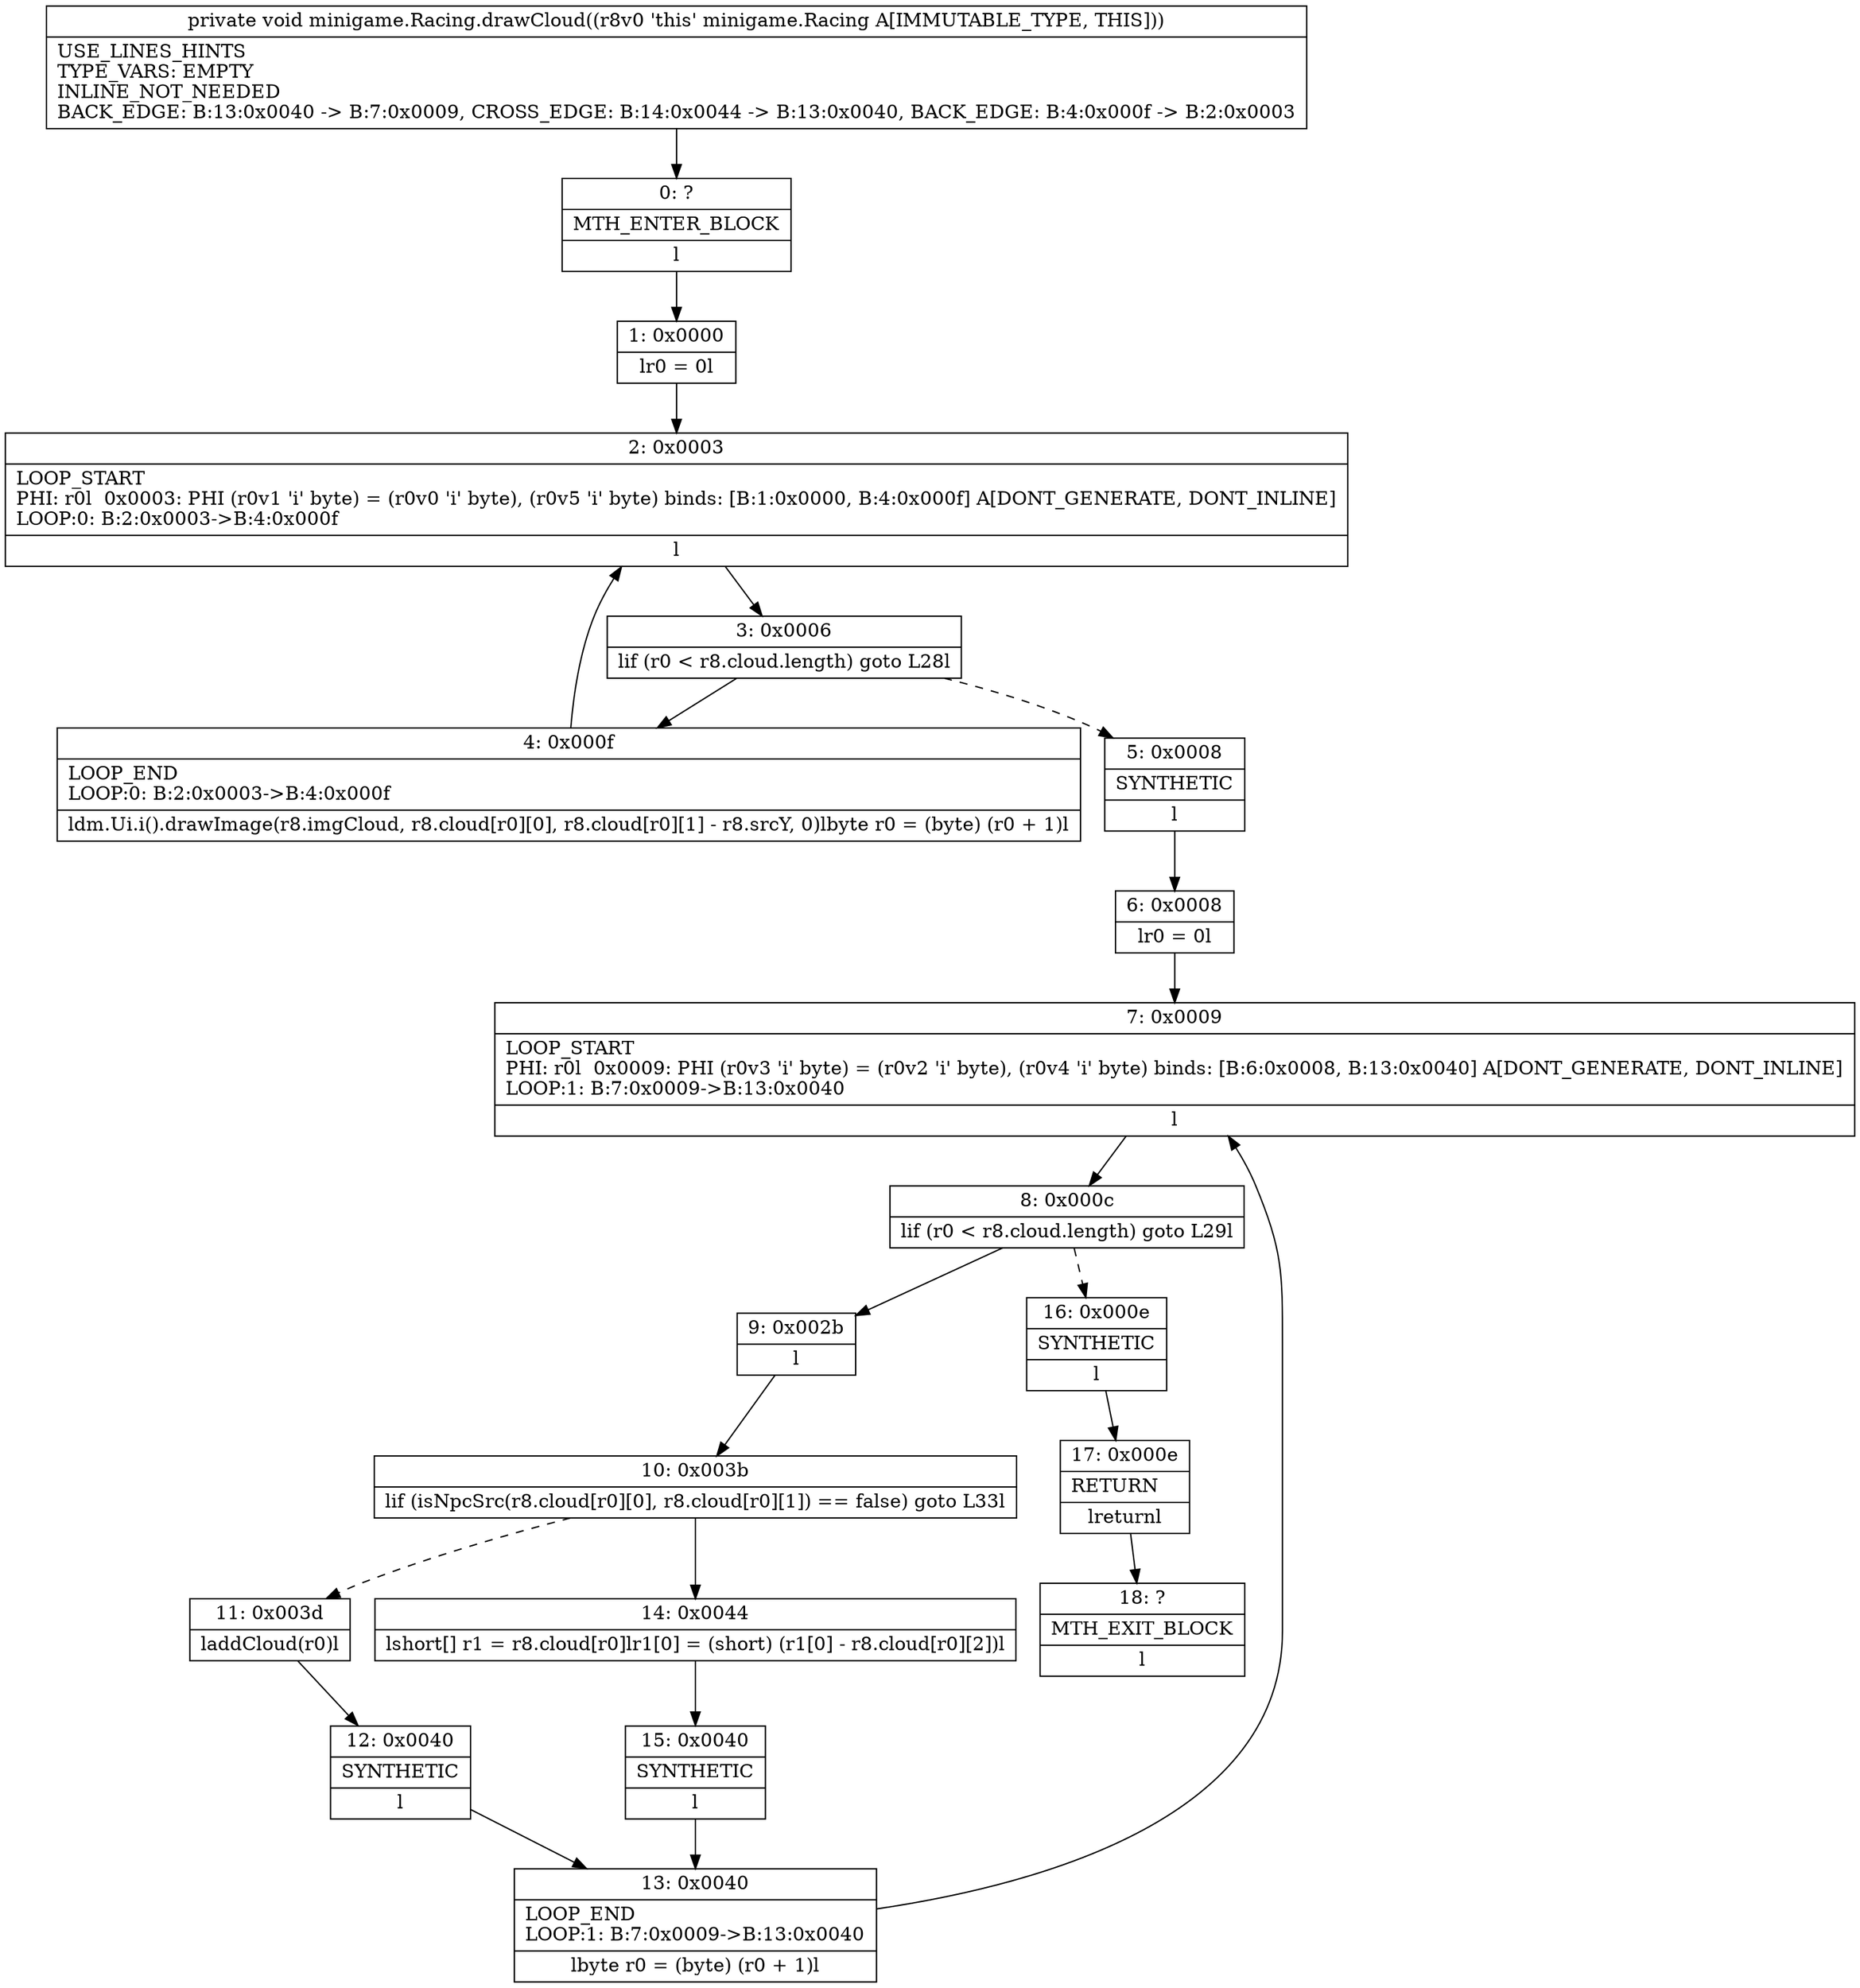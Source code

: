 digraph "CFG forminigame.Racing.drawCloud()V" {
Node_0 [shape=record,label="{0\:\ ?|MTH_ENTER_BLOCK\l|l}"];
Node_1 [shape=record,label="{1\:\ 0x0000|lr0 = 0l}"];
Node_2 [shape=record,label="{2\:\ 0x0003|LOOP_START\lPHI: r0l  0x0003: PHI (r0v1 'i' byte) = (r0v0 'i' byte), (r0v5 'i' byte) binds: [B:1:0x0000, B:4:0x000f] A[DONT_GENERATE, DONT_INLINE]\lLOOP:0: B:2:0x0003\-\>B:4:0x000f\l|l}"];
Node_3 [shape=record,label="{3\:\ 0x0006|lif (r0 \< r8.cloud.length) goto L28l}"];
Node_4 [shape=record,label="{4\:\ 0x000f|LOOP_END\lLOOP:0: B:2:0x0003\-\>B:4:0x000f\l|ldm.Ui.i().drawImage(r8.imgCloud, r8.cloud[r0][0], r8.cloud[r0][1] \- r8.srcY, 0)lbyte r0 = (byte) (r0 + 1)l}"];
Node_5 [shape=record,label="{5\:\ 0x0008|SYNTHETIC\l|l}"];
Node_6 [shape=record,label="{6\:\ 0x0008|lr0 = 0l}"];
Node_7 [shape=record,label="{7\:\ 0x0009|LOOP_START\lPHI: r0l  0x0009: PHI (r0v3 'i' byte) = (r0v2 'i' byte), (r0v4 'i' byte) binds: [B:6:0x0008, B:13:0x0040] A[DONT_GENERATE, DONT_INLINE]\lLOOP:1: B:7:0x0009\-\>B:13:0x0040\l|l}"];
Node_8 [shape=record,label="{8\:\ 0x000c|lif (r0 \< r8.cloud.length) goto L29l}"];
Node_9 [shape=record,label="{9\:\ 0x002b|l}"];
Node_10 [shape=record,label="{10\:\ 0x003b|lif (isNpcSrc(r8.cloud[r0][0], r8.cloud[r0][1]) == false) goto L33l}"];
Node_11 [shape=record,label="{11\:\ 0x003d|laddCloud(r0)l}"];
Node_12 [shape=record,label="{12\:\ 0x0040|SYNTHETIC\l|l}"];
Node_13 [shape=record,label="{13\:\ 0x0040|LOOP_END\lLOOP:1: B:7:0x0009\-\>B:13:0x0040\l|lbyte r0 = (byte) (r0 + 1)l}"];
Node_14 [shape=record,label="{14\:\ 0x0044|lshort[] r1 = r8.cloud[r0]lr1[0] = (short) (r1[0] \- r8.cloud[r0][2])l}"];
Node_15 [shape=record,label="{15\:\ 0x0040|SYNTHETIC\l|l}"];
Node_16 [shape=record,label="{16\:\ 0x000e|SYNTHETIC\l|l}"];
Node_17 [shape=record,label="{17\:\ 0x000e|RETURN\l|lreturnl}"];
Node_18 [shape=record,label="{18\:\ ?|MTH_EXIT_BLOCK\l|l}"];
MethodNode[shape=record,label="{private void minigame.Racing.drawCloud((r8v0 'this' minigame.Racing A[IMMUTABLE_TYPE, THIS]))  | USE_LINES_HINTS\lTYPE_VARS: EMPTY\lINLINE_NOT_NEEDED\lBACK_EDGE: B:13:0x0040 \-\> B:7:0x0009, CROSS_EDGE: B:14:0x0044 \-\> B:13:0x0040, BACK_EDGE: B:4:0x000f \-\> B:2:0x0003\l}"];
MethodNode -> Node_0;
Node_0 -> Node_1;
Node_1 -> Node_2;
Node_2 -> Node_3;
Node_3 -> Node_4;
Node_3 -> Node_5[style=dashed];
Node_4 -> Node_2;
Node_5 -> Node_6;
Node_6 -> Node_7;
Node_7 -> Node_8;
Node_8 -> Node_9;
Node_8 -> Node_16[style=dashed];
Node_9 -> Node_10;
Node_10 -> Node_11[style=dashed];
Node_10 -> Node_14;
Node_11 -> Node_12;
Node_12 -> Node_13;
Node_13 -> Node_7;
Node_14 -> Node_15;
Node_15 -> Node_13;
Node_16 -> Node_17;
Node_17 -> Node_18;
}

